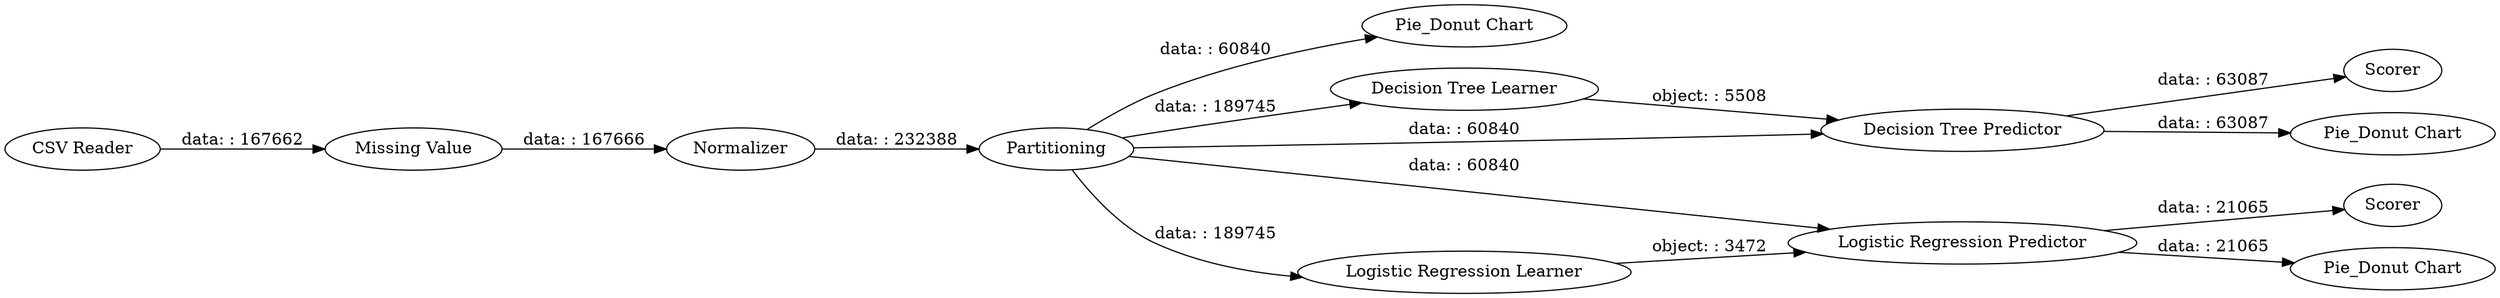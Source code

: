 digraph {
	"-5836782082434862357_1" [label="CSV Reader"]
	"-5836782082434862357_18" [label=Normalizer]
	"-5836782082434862357_11" [label=Scorer]
	"-5836782082434862357_19" [label="Pie_Donut Chart"]
	"-5836782082434862357_2" [label=Partitioning]
	"-5836782082434862357_7" [label=Scorer]
	"-5836782082434862357_3" [label="Decision Tree Learner"]
	"-5836782082434862357_4" [label="Decision Tree Predictor"]
	"-5836782082434862357_10" [label="Logistic Regression Predictor"]
	"-5836782082434862357_13" [label="Pie_Donut Chart"]
	"-5836782082434862357_9" [label="Logistic Regression Learner"]
	"-5836782082434862357_20" [label="Missing Value"]
	"-5836782082434862357_15" [label="Pie_Donut Chart"]
	"-5836782082434862357_3" -> "-5836782082434862357_4" [label="object: : 5508"]
	"-5836782082434862357_2" -> "-5836782082434862357_4" [label="data: : 60840"]
	"-5836782082434862357_2" -> "-5836782082434862357_9" [label="data: : 189745"]
	"-5836782082434862357_2" -> "-5836782082434862357_3" [label="data: : 189745"]
	"-5836782082434862357_10" -> "-5836782082434862357_11" [label="data: : 21065"]
	"-5836782082434862357_20" -> "-5836782082434862357_18" [label="data: : 167666"]
	"-5836782082434862357_2" -> "-5836782082434862357_10" [label="data: : 60840"]
	"-5836782082434862357_1" -> "-5836782082434862357_20" [label="data: : 167662"]
	"-5836782082434862357_9" -> "-5836782082434862357_10" [label="object: : 3472"]
	"-5836782082434862357_4" -> "-5836782082434862357_13" [label="data: : 63087"]
	"-5836782082434862357_18" -> "-5836782082434862357_2" [label="data: : 232388"]
	"-5836782082434862357_4" -> "-5836782082434862357_7" [label="data: : 63087"]
	"-5836782082434862357_2" -> "-5836782082434862357_19" [label="data: : 60840"]
	"-5836782082434862357_10" -> "-5836782082434862357_15" [label="data: : 21065"]
	rankdir=LR
}
